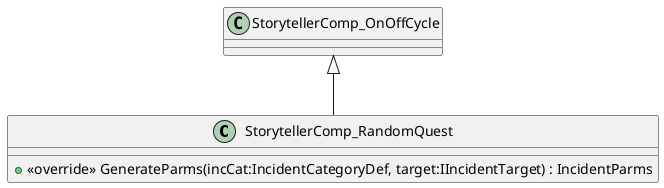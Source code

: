 @startuml
class StorytellerComp_RandomQuest {
    + <<override>> GenerateParms(incCat:IncidentCategoryDef, target:IIncidentTarget) : IncidentParms
}
StorytellerComp_OnOffCycle <|-- StorytellerComp_RandomQuest
@enduml
